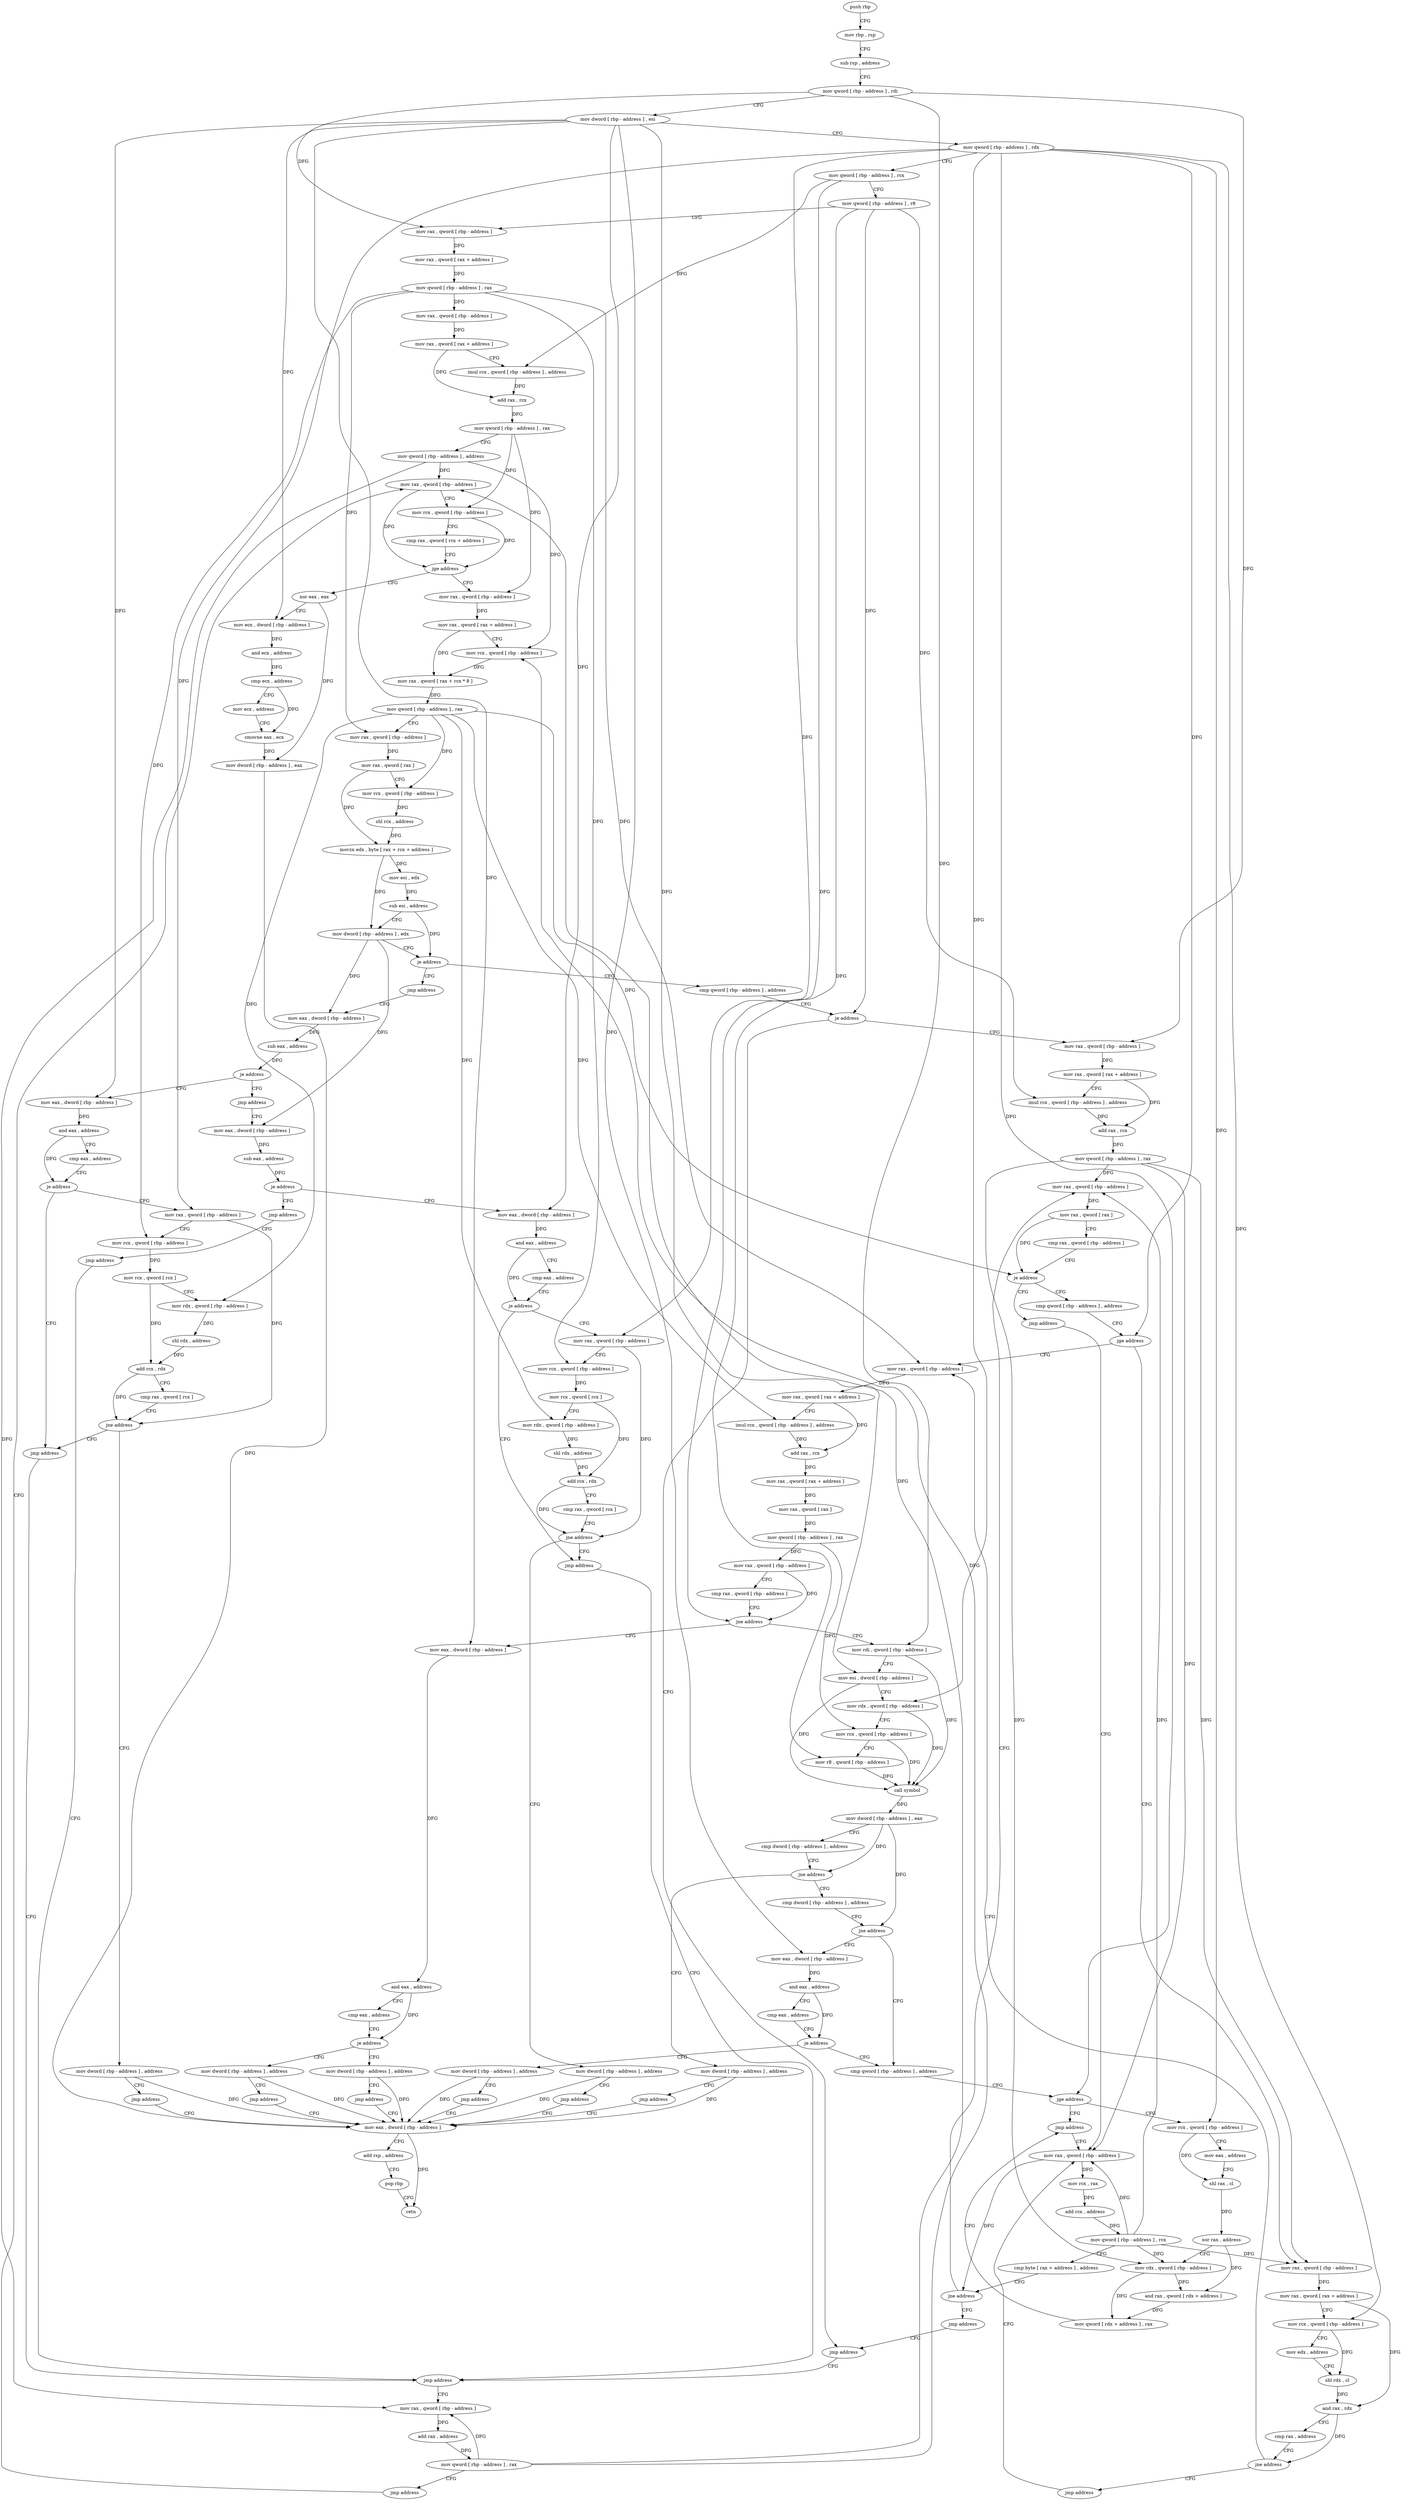 digraph "func" {
"4320160" [label = "push rbp" ]
"4320161" [label = "mov rbp , rsp" ]
"4320164" [label = "sub rsp , address" ]
"4320168" [label = "mov qword [ rbp - address ] , rdi" ]
"4320172" [label = "mov dword [ rbp - address ] , esi" ]
"4320175" [label = "mov qword [ rbp - address ] , rdx" ]
"4320179" [label = "mov qword [ rbp - address ] , rcx" ]
"4320183" [label = "mov qword [ rbp - address ] , r8" ]
"4320187" [label = "mov rax , qword [ rbp - address ]" ]
"4320191" [label = "mov rax , qword [ rax + address ]" ]
"4320198" [label = "mov qword [ rbp - address ] , rax" ]
"4320202" [label = "mov rax , qword [ rbp - address ]" ]
"4320206" [label = "mov rax , qword [ rax + address ]" ]
"4320210" [label = "imul rcx , qword [ rbp - address ] , address" ]
"4320218" [label = "add rax , rcx" ]
"4320221" [label = "mov qword [ rbp - address ] , rax" ]
"4320225" [label = "mov qword [ rbp - address ] , address" ]
"4320233" [label = "mov rax , qword [ rbp - address ]" ]
"4320860" [label = "xor eax , eax" ]
"4320862" [label = "mov ecx , dword [ rbp - address ]" ]
"4320865" [label = "and ecx , address" ]
"4320868" [label = "cmp ecx , address" ]
"4320871" [label = "mov ecx , address" ]
"4320876" [label = "cmovne eax , ecx" ]
"4320879" [label = "mov dword [ rbp - address ] , eax" ]
"4320882" [label = "mov eax , dword [ rbp - address ]" ]
"4320251" [label = "mov rax , qword [ rbp - address ]" ]
"4320255" [label = "mov rax , qword [ rax + address ]" ]
"4320259" [label = "mov rcx , qword [ rbp - address ]" ]
"4320263" [label = "mov rax , qword [ rax + rcx * 8 ]" ]
"4320267" [label = "mov qword [ rbp - address ] , rax" ]
"4320271" [label = "mov rax , qword [ rbp - address ]" ]
"4320275" [label = "mov rax , qword [ rax ]" ]
"4320278" [label = "mov rcx , qword [ rbp - address ]" ]
"4320282" [label = "shl rcx , address" ]
"4320286" [label = "movzx edx , byte [ rax + rcx + address ]" ]
"4320291" [label = "mov esi , edx" ]
"4320293" [label = "sub esi , address" ]
"4320296" [label = "mov dword [ rbp - address ] , edx" ]
"4320299" [label = "je address" ]
"4320344" [label = "cmp qword [ rbp - address ] , address" ]
"4320305" [label = "jmp address" ]
"4320349" [label = "je address" ]
"4320700" [label = "jmp address" ]
"4320355" [label = "mov rax , qword [ rbp - address ]" ]
"4320310" [label = "mov eax , dword [ rbp - address ]" ]
"4320836" [label = "jmp address" ]
"4320359" [label = "mov rax , qword [ rax + address ]" ]
"4320366" [label = "imul rcx , qword [ rbp - address ] , address" ]
"4320374" [label = "add rax , rcx" ]
"4320377" [label = "mov qword [ rbp - address ] , rax" ]
"4320381" [label = "mov rax , qword [ rbp - address ]" ]
"4320313" [label = "sub eax , address" ]
"4320316" [label = "je address" ]
"4320705" [label = "mov eax , dword [ rbp - address ]" ]
"4320322" [label = "jmp address" ]
"4320841" [label = "mov rax , qword [ rbp - address ]" ]
"4320403" [label = "cmp qword [ rbp - address ] , address" ]
"4320408" [label = "jge address" ]
"4320452" [label = "mov rax , qword [ rbp - address ]" ]
"4320414" [label = "mov rax , qword [ rbp - address ]" ]
"4320398" [label = "jmp address" ]
"4320667" [label = "mov rax , qword [ rbp - address ]" ]
"4320708" [label = "and eax , address" ]
"4320711" [label = "cmp eax , address" ]
"4320714" [label = "je address" ]
"4320763" [label = "jmp address" ]
"4320720" [label = "mov rax , qword [ rbp - address ]" ]
"4320327" [label = "mov eax , dword [ rbp - address ]" ]
"4320845" [label = "add rax , address" ]
"4320851" [label = "mov qword [ rbp - address ] , rax" ]
"4320855" [label = "jmp address" ]
"4320456" [label = "mov rax , qword [ rax + address ]" ]
"4320460" [label = "imul rcx , qword [ rbp - address ] , address" ]
"4320468" [label = "add rax , rcx" ]
"4320471" [label = "mov rax , qword [ rax + address ]" ]
"4320475" [label = "mov rax , qword [ rax ]" ]
"4320478" [label = "mov qword [ rbp - address ] , rax" ]
"4320482" [label = "mov rax , qword [ rbp - address ]" ]
"4320486" [label = "cmp rax , qword [ rbp - address ]" ]
"4320490" [label = "jne address" ]
"4320535" [label = "mov rdi , qword [ rbp - address ]" ]
"4320496" [label = "mov eax , dword [ rbp - address ]" ]
"4320418" [label = "mov rax , qword [ rax + address ]" ]
"4320422" [label = "mov rcx , qword [ rbp - address ]" ]
"4320426" [label = "mov edx , address" ]
"4320431" [label = "shl rdx , cl" ]
"4320434" [label = "and rax , rdx" ]
"4320437" [label = "cmp rax , address" ]
"4320441" [label = "jne address" ]
"4320447" [label = "jmp address" ]
"4320671" [label = "mov rcx , rax" ]
"4320674" [label = "add rcx , address" ]
"4320681" [label = "mov qword [ rbp - address ] , rcx" ]
"4320685" [label = "cmp byte [ rax + address ] , address" ]
"4320689" [label = "jne address" ]
"4320695" [label = "jmp address" ]
"4320724" [label = "mov rcx , qword [ rbp - address ]" ]
"4320728" [label = "mov rcx , qword [ rcx ]" ]
"4320731" [label = "mov rdx , qword [ rbp - address ]" ]
"4320735" [label = "shl rdx , address" ]
"4320739" [label = "add rcx , rdx" ]
"4320742" [label = "cmp rax , qword [ rcx ]" ]
"4320745" [label = "jne address" ]
"4320751" [label = "mov dword [ rbp - address ] , address" ]
"4320330" [label = "sub eax , address" ]
"4320333" [label = "je address" ]
"4320768" [label = "mov eax , dword [ rbp - address ]" ]
"4320339" [label = "jmp address" ]
"4320237" [label = "mov rcx , qword [ rbp - address ]" ]
"4320241" [label = "cmp rax , qword [ rcx + address ]" ]
"4320245" [label = "jge address" ]
"4320539" [label = "mov esi , dword [ rbp - address ]" ]
"4320542" [label = "mov rdx , qword [ rbp - address ]" ]
"4320546" [label = "mov rcx , qword [ rbp - address ]" ]
"4320550" [label = "mov r8 , qword [ rbp - address ]" ]
"4320554" [label = "call symbol" ]
"4320559" [label = "mov dword [ rbp - address ] , eax" ]
"4320562" [label = "cmp dword [ rbp - address ] , address" ]
"4320566" [label = "jne address" ]
"4320584" [label = "cmp dword [ rbp - address ] , address" ]
"4320572" [label = "mov dword [ rbp - address ] , address" ]
"4320499" [label = "and eax , address" ]
"4320502" [label = "cmp eax , address" ]
"4320505" [label = "je address" ]
"4320523" [label = "mov dword [ rbp - address ] , address" ]
"4320511" [label = "mov dword [ rbp - address ] , address" ]
"4320385" [label = "mov rax , qword [ rax ]" ]
"4320388" [label = "cmp rax , qword [ rbp - address ]" ]
"4320392" [label = "je address" ]
"4320758" [label = "jmp address" ]
"4320771" [label = "and eax , address" ]
"4320774" [label = "cmp eax , address" ]
"4320777" [label = "je address" ]
"4320826" [label = "jmp address" ]
"4320783" [label = "mov rax , qword [ rbp - address ]" ]
"4320831" [label = "jmp address" ]
"4320588" [label = "jne address" ]
"4320621" [label = "cmp qword [ rbp - address ] , address" ]
"4320594" [label = "mov eax , dword [ rbp - address ]" ]
"4320579" [label = "jmp address" ]
"4320530" [label = "jmp address" ]
"4320518" [label = "jmp address" ]
"4320885" [label = "add rsp , address" ]
"4320889" [label = "pop rbp" ]
"4320890" [label = "retn" ]
"4320787" [label = "mov rcx , qword [ rbp - address ]" ]
"4320791" [label = "mov rcx , qword [ rcx ]" ]
"4320794" [label = "mov rdx , qword [ rbp - address ]" ]
"4320798" [label = "shl rdx , address" ]
"4320802" [label = "add rcx , rdx" ]
"4320805" [label = "cmp rax , qword [ rcx ]" ]
"4320808" [label = "jne address" ]
"4320814" [label = "mov dword [ rbp - address ] , address" ]
"4320626" [label = "jge address" ]
"4320662" [label = "jmp address" ]
"4320632" [label = "mov rcx , qword [ rbp - address ]" ]
"4320597" [label = "and eax , address" ]
"4320600" [label = "cmp eax , address" ]
"4320603" [label = "je address" ]
"4320609" [label = "mov dword [ rbp - address ] , address" ]
"4320821" [label = "jmp address" ]
"4320636" [label = "mov eax , address" ]
"4320641" [label = "shl rax , cl" ]
"4320644" [label = "xor rax , address" ]
"4320650" [label = "mov rdx , qword [ rbp - address ]" ]
"4320654" [label = "and rax , qword [ rdx + address ]" ]
"4320658" [label = "mov qword [ rdx + address ] , rax" ]
"4320616" [label = "jmp address" ]
"4320160" -> "4320161" [ label = "CFG" ]
"4320161" -> "4320164" [ label = "CFG" ]
"4320164" -> "4320168" [ label = "CFG" ]
"4320168" -> "4320172" [ label = "CFG" ]
"4320168" -> "4320187" [ label = "DFG" ]
"4320168" -> "4320355" [ label = "DFG" ]
"4320168" -> "4320535" [ label = "DFG" ]
"4320172" -> "4320175" [ label = "CFG" ]
"4320172" -> "4320862" [ label = "DFG" ]
"4320172" -> "4320705" [ label = "DFG" ]
"4320172" -> "4320768" [ label = "DFG" ]
"4320172" -> "4320539" [ label = "DFG" ]
"4320172" -> "4320496" [ label = "DFG" ]
"4320172" -> "4320594" [ label = "DFG" ]
"4320175" -> "4320179" [ label = "CFG" ]
"4320175" -> "4320408" [ label = "DFG" ]
"4320175" -> "4320720" [ label = "DFG" ]
"4320175" -> "4320422" [ label = "DFG" ]
"4320175" -> "4320542" [ label = "DFG" ]
"4320175" -> "4320783" [ label = "DFG" ]
"4320175" -> "4320626" [ label = "DFG" ]
"4320175" -> "4320632" [ label = "DFG" ]
"4320179" -> "4320183" [ label = "CFG" ]
"4320179" -> "4320210" [ label = "DFG" ]
"4320179" -> "4320490" [ label = "DFG" ]
"4320183" -> "4320187" [ label = "CFG" ]
"4320183" -> "4320349" [ label = "DFG" ]
"4320183" -> "4320366" [ label = "DFG" ]
"4320183" -> "4320550" [ label = "DFG" ]
"4320187" -> "4320191" [ label = "DFG" ]
"4320191" -> "4320198" [ label = "DFG" ]
"4320198" -> "4320202" [ label = "DFG" ]
"4320198" -> "4320271" [ label = "DFG" ]
"4320198" -> "4320724" [ label = "DFG" ]
"4320198" -> "4320452" [ label = "DFG" ]
"4320198" -> "4320787" [ label = "DFG" ]
"4320202" -> "4320206" [ label = "DFG" ]
"4320206" -> "4320210" [ label = "CFG" ]
"4320206" -> "4320218" [ label = "DFG" ]
"4320210" -> "4320218" [ label = "DFG" ]
"4320218" -> "4320221" [ label = "DFG" ]
"4320221" -> "4320225" [ label = "CFG" ]
"4320221" -> "4320237" [ label = "DFG" ]
"4320221" -> "4320251" [ label = "DFG" ]
"4320225" -> "4320233" [ label = "DFG" ]
"4320225" -> "4320259" [ label = "DFG" ]
"4320225" -> "4320841" [ label = "DFG" ]
"4320233" -> "4320237" [ label = "CFG" ]
"4320233" -> "4320245" [ label = "DFG" ]
"4320860" -> "4320862" [ label = "CFG" ]
"4320860" -> "4320879" [ label = "DFG" ]
"4320862" -> "4320865" [ label = "DFG" ]
"4320865" -> "4320868" [ label = "DFG" ]
"4320868" -> "4320871" [ label = "CFG" ]
"4320868" -> "4320876" [ label = "DFG" ]
"4320871" -> "4320876" [ label = "CFG" ]
"4320876" -> "4320879" [ label = "DFG" ]
"4320879" -> "4320882" [ label = "DFG" ]
"4320882" -> "4320885" [ label = "CFG" ]
"4320882" -> "4320890" [ label = "DFG" ]
"4320251" -> "4320255" [ label = "DFG" ]
"4320255" -> "4320259" [ label = "CFG" ]
"4320255" -> "4320263" [ label = "DFG" ]
"4320259" -> "4320263" [ label = "DFG" ]
"4320263" -> "4320267" [ label = "DFG" ]
"4320267" -> "4320271" [ label = "CFG" ]
"4320267" -> "4320278" [ label = "DFG" ]
"4320267" -> "4320392" [ label = "DFG" ]
"4320267" -> "4320731" [ label = "DFG" ]
"4320267" -> "4320460" [ label = "DFG" ]
"4320267" -> "4320794" [ label = "DFG" ]
"4320271" -> "4320275" [ label = "DFG" ]
"4320275" -> "4320278" [ label = "CFG" ]
"4320275" -> "4320286" [ label = "DFG" ]
"4320278" -> "4320282" [ label = "DFG" ]
"4320282" -> "4320286" [ label = "DFG" ]
"4320286" -> "4320291" [ label = "DFG" ]
"4320286" -> "4320296" [ label = "DFG" ]
"4320291" -> "4320293" [ label = "DFG" ]
"4320293" -> "4320296" [ label = "CFG" ]
"4320293" -> "4320299" [ label = "DFG" ]
"4320296" -> "4320299" [ label = "CFG" ]
"4320296" -> "4320310" [ label = "DFG" ]
"4320296" -> "4320327" [ label = "DFG" ]
"4320299" -> "4320344" [ label = "CFG" ]
"4320299" -> "4320305" [ label = "CFG" ]
"4320344" -> "4320349" [ label = "CFG" ]
"4320305" -> "4320310" [ label = "CFG" ]
"4320349" -> "4320700" [ label = "CFG" ]
"4320349" -> "4320355" [ label = "CFG" ]
"4320700" -> "4320836" [ label = "CFG" ]
"4320355" -> "4320359" [ label = "DFG" ]
"4320310" -> "4320313" [ label = "DFG" ]
"4320836" -> "4320841" [ label = "CFG" ]
"4320359" -> "4320366" [ label = "CFG" ]
"4320359" -> "4320374" [ label = "DFG" ]
"4320366" -> "4320374" [ label = "DFG" ]
"4320374" -> "4320377" [ label = "DFG" ]
"4320377" -> "4320381" [ label = "DFG" ]
"4320377" -> "4320414" [ label = "DFG" ]
"4320377" -> "4320667" [ label = "DFG" ]
"4320377" -> "4320650" [ label = "DFG" ]
"4320381" -> "4320385" [ label = "DFG" ]
"4320313" -> "4320316" [ label = "DFG" ]
"4320316" -> "4320705" [ label = "CFG" ]
"4320316" -> "4320322" [ label = "CFG" ]
"4320705" -> "4320708" [ label = "DFG" ]
"4320322" -> "4320327" [ label = "CFG" ]
"4320841" -> "4320845" [ label = "DFG" ]
"4320403" -> "4320408" [ label = "CFG" ]
"4320408" -> "4320452" [ label = "CFG" ]
"4320408" -> "4320414" [ label = "CFG" ]
"4320452" -> "4320456" [ label = "DFG" ]
"4320414" -> "4320418" [ label = "DFG" ]
"4320398" -> "4320667" [ label = "CFG" ]
"4320667" -> "4320671" [ label = "DFG" ]
"4320667" -> "4320689" [ label = "DFG" ]
"4320708" -> "4320711" [ label = "CFG" ]
"4320708" -> "4320714" [ label = "DFG" ]
"4320711" -> "4320714" [ label = "CFG" ]
"4320714" -> "4320763" [ label = "CFG" ]
"4320714" -> "4320720" [ label = "CFG" ]
"4320763" -> "4320836" [ label = "CFG" ]
"4320720" -> "4320724" [ label = "CFG" ]
"4320720" -> "4320745" [ label = "DFG" ]
"4320327" -> "4320330" [ label = "DFG" ]
"4320845" -> "4320851" [ label = "DFG" ]
"4320851" -> "4320855" [ label = "CFG" ]
"4320851" -> "4320233" [ label = "DFG" ]
"4320851" -> "4320259" [ label = "DFG" ]
"4320851" -> "4320841" [ label = "DFG" ]
"4320855" -> "4320233" [ label = "CFG" ]
"4320456" -> "4320460" [ label = "CFG" ]
"4320456" -> "4320468" [ label = "DFG" ]
"4320460" -> "4320468" [ label = "DFG" ]
"4320468" -> "4320471" [ label = "DFG" ]
"4320471" -> "4320475" [ label = "DFG" ]
"4320475" -> "4320478" [ label = "DFG" ]
"4320478" -> "4320482" [ label = "DFG" ]
"4320478" -> "4320546" [ label = "DFG" ]
"4320482" -> "4320486" [ label = "CFG" ]
"4320482" -> "4320490" [ label = "DFG" ]
"4320486" -> "4320490" [ label = "CFG" ]
"4320490" -> "4320535" [ label = "CFG" ]
"4320490" -> "4320496" [ label = "CFG" ]
"4320535" -> "4320539" [ label = "CFG" ]
"4320535" -> "4320554" [ label = "DFG" ]
"4320496" -> "4320499" [ label = "DFG" ]
"4320418" -> "4320422" [ label = "CFG" ]
"4320418" -> "4320434" [ label = "DFG" ]
"4320422" -> "4320426" [ label = "CFG" ]
"4320422" -> "4320431" [ label = "DFG" ]
"4320426" -> "4320431" [ label = "CFG" ]
"4320431" -> "4320434" [ label = "DFG" ]
"4320434" -> "4320437" [ label = "CFG" ]
"4320434" -> "4320441" [ label = "DFG" ]
"4320437" -> "4320441" [ label = "CFG" ]
"4320441" -> "4320452" [ label = "CFG" ]
"4320441" -> "4320447" [ label = "CFG" ]
"4320447" -> "4320667" [ label = "CFG" ]
"4320671" -> "4320674" [ label = "DFG" ]
"4320674" -> "4320681" [ label = "DFG" ]
"4320681" -> "4320685" [ label = "CFG" ]
"4320681" -> "4320381" [ label = "DFG" ]
"4320681" -> "4320414" [ label = "DFG" ]
"4320681" -> "4320667" [ label = "DFG" ]
"4320681" -> "4320650" [ label = "DFG" ]
"4320685" -> "4320689" [ label = "CFG" ]
"4320689" -> "4320381" [ label = "CFG" ]
"4320689" -> "4320695" [ label = "CFG" ]
"4320695" -> "4320700" [ label = "CFG" ]
"4320724" -> "4320728" [ label = "DFG" ]
"4320728" -> "4320731" [ label = "CFG" ]
"4320728" -> "4320739" [ label = "DFG" ]
"4320731" -> "4320735" [ label = "DFG" ]
"4320735" -> "4320739" [ label = "DFG" ]
"4320739" -> "4320742" [ label = "CFG" ]
"4320739" -> "4320745" [ label = "DFG" ]
"4320742" -> "4320745" [ label = "CFG" ]
"4320745" -> "4320763" [ label = "CFG" ]
"4320745" -> "4320751" [ label = "CFG" ]
"4320751" -> "4320758" [ label = "CFG" ]
"4320751" -> "4320882" [ label = "DFG" ]
"4320330" -> "4320333" [ label = "DFG" ]
"4320333" -> "4320768" [ label = "CFG" ]
"4320333" -> "4320339" [ label = "CFG" ]
"4320768" -> "4320771" [ label = "DFG" ]
"4320339" -> "4320831" [ label = "CFG" ]
"4320237" -> "4320241" [ label = "CFG" ]
"4320237" -> "4320245" [ label = "DFG" ]
"4320241" -> "4320245" [ label = "CFG" ]
"4320245" -> "4320860" [ label = "CFG" ]
"4320245" -> "4320251" [ label = "CFG" ]
"4320539" -> "4320542" [ label = "CFG" ]
"4320539" -> "4320554" [ label = "DFG" ]
"4320542" -> "4320546" [ label = "CFG" ]
"4320542" -> "4320554" [ label = "DFG" ]
"4320546" -> "4320550" [ label = "CFG" ]
"4320546" -> "4320554" [ label = "DFG" ]
"4320550" -> "4320554" [ label = "DFG" ]
"4320554" -> "4320559" [ label = "DFG" ]
"4320559" -> "4320562" [ label = "CFG" ]
"4320559" -> "4320566" [ label = "DFG" ]
"4320559" -> "4320588" [ label = "DFG" ]
"4320562" -> "4320566" [ label = "CFG" ]
"4320566" -> "4320584" [ label = "CFG" ]
"4320566" -> "4320572" [ label = "CFG" ]
"4320584" -> "4320588" [ label = "CFG" ]
"4320572" -> "4320579" [ label = "CFG" ]
"4320572" -> "4320882" [ label = "DFG" ]
"4320499" -> "4320502" [ label = "CFG" ]
"4320499" -> "4320505" [ label = "DFG" ]
"4320502" -> "4320505" [ label = "CFG" ]
"4320505" -> "4320523" [ label = "CFG" ]
"4320505" -> "4320511" [ label = "CFG" ]
"4320523" -> "4320530" [ label = "CFG" ]
"4320523" -> "4320882" [ label = "DFG" ]
"4320511" -> "4320518" [ label = "CFG" ]
"4320511" -> "4320882" [ label = "DFG" ]
"4320385" -> "4320388" [ label = "CFG" ]
"4320385" -> "4320392" [ label = "DFG" ]
"4320388" -> "4320392" [ label = "CFG" ]
"4320392" -> "4320403" [ label = "CFG" ]
"4320392" -> "4320398" [ label = "CFG" ]
"4320758" -> "4320882" [ label = "CFG" ]
"4320771" -> "4320774" [ label = "CFG" ]
"4320771" -> "4320777" [ label = "DFG" ]
"4320774" -> "4320777" [ label = "CFG" ]
"4320777" -> "4320826" [ label = "CFG" ]
"4320777" -> "4320783" [ label = "CFG" ]
"4320826" -> "4320836" [ label = "CFG" ]
"4320783" -> "4320787" [ label = "CFG" ]
"4320783" -> "4320808" [ label = "DFG" ]
"4320831" -> "4320836" [ label = "CFG" ]
"4320588" -> "4320621" [ label = "CFG" ]
"4320588" -> "4320594" [ label = "CFG" ]
"4320621" -> "4320626" [ label = "CFG" ]
"4320594" -> "4320597" [ label = "DFG" ]
"4320579" -> "4320882" [ label = "CFG" ]
"4320530" -> "4320882" [ label = "CFG" ]
"4320518" -> "4320882" [ label = "CFG" ]
"4320885" -> "4320889" [ label = "CFG" ]
"4320889" -> "4320890" [ label = "CFG" ]
"4320787" -> "4320791" [ label = "DFG" ]
"4320791" -> "4320794" [ label = "CFG" ]
"4320791" -> "4320802" [ label = "DFG" ]
"4320794" -> "4320798" [ label = "DFG" ]
"4320798" -> "4320802" [ label = "DFG" ]
"4320802" -> "4320805" [ label = "CFG" ]
"4320802" -> "4320808" [ label = "DFG" ]
"4320805" -> "4320808" [ label = "CFG" ]
"4320808" -> "4320826" [ label = "CFG" ]
"4320808" -> "4320814" [ label = "CFG" ]
"4320814" -> "4320821" [ label = "CFG" ]
"4320814" -> "4320882" [ label = "DFG" ]
"4320626" -> "4320662" [ label = "CFG" ]
"4320626" -> "4320632" [ label = "CFG" ]
"4320662" -> "4320667" [ label = "CFG" ]
"4320632" -> "4320636" [ label = "CFG" ]
"4320632" -> "4320641" [ label = "DFG" ]
"4320597" -> "4320600" [ label = "CFG" ]
"4320597" -> "4320603" [ label = "DFG" ]
"4320600" -> "4320603" [ label = "CFG" ]
"4320603" -> "4320621" [ label = "CFG" ]
"4320603" -> "4320609" [ label = "CFG" ]
"4320609" -> "4320616" [ label = "CFG" ]
"4320609" -> "4320882" [ label = "DFG" ]
"4320821" -> "4320882" [ label = "CFG" ]
"4320636" -> "4320641" [ label = "CFG" ]
"4320641" -> "4320644" [ label = "DFG" ]
"4320644" -> "4320650" [ label = "CFG" ]
"4320644" -> "4320654" [ label = "DFG" ]
"4320650" -> "4320654" [ label = "DFG" ]
"4320650" -> "4320658" [ label = "DFG" ]
"4320654" -> "4320658" [ label = "DFG" ]
"4320658" -> "4320662" [ label = "CFG" ]
"4320616" -> "4320882" [ label = "CFG" ]
}
